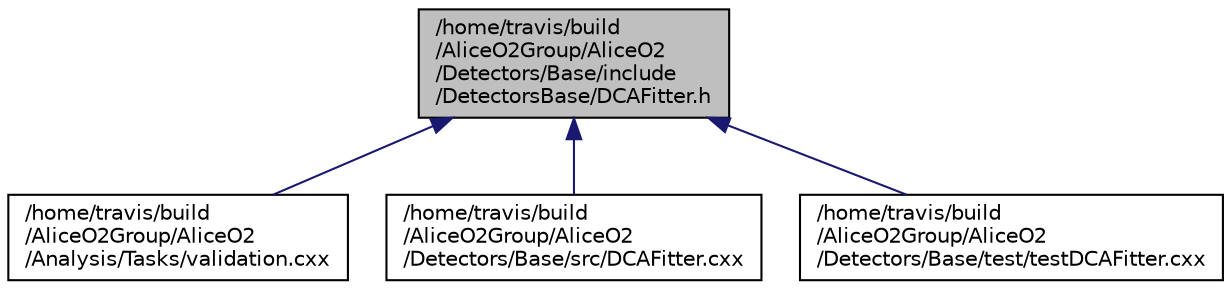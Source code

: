 digraph "/home/travis/build/AliceO2Group/AliceO2/Detectors/Base/include/DetectorsBase/DCAFitter.h"
{
 // INTERACTIVE_SVG=YES
  bgcolor="transparent";
  edge [fontname="Helvetica",fontsize="10",labelfontname="Helvetica",labelfontsize="10"];
  node [fontname="Helvetica",fontsize="10",shape=record];
  Node52 [label="/home/travis/build\l/AliceO2Group/AliceO2\l/Detectors/Base/include\l/DetectorsBase/DCAFitter.h",height=0.2,width=0.4,color="black", fillcolor="grey75", style="filled", fontcolor="black"];
  Node52 -> Node53 [dir="back",color="midnightblue",fontsize="10",style="solid",fontname="Helvetica"];
  Node53 [label="/home/travis/build\l/AliceO2Group/AliceO2\l/Analysis/Tasks/validation.cxx",height=0.2,width=0.4,color="black",URL="$dd/d1b/validation_8cxx.html"];
  Node52 -> Node54 [dir="back",color="midnightblue",fontsize="10",style="solid",fontname="Helvetica"];
  Node54 [label="/home/travis/build\l/AliceO2Group/AliceO2\l/Detectors/Base/src/DCAFitter.cxx",height=0.2,width=0.4,color="black",URL="$d1/d51/DCAFitter_8cxx.html",tooltip="Implementations for DCA fitter class. "];
  Node52 -> Node55 [dir="back",color="midnightblue",fontsize="10",style="solid",fontname="Helvetica"];
  Node55 [label="/home/travis/build\l/AliceO2Group/AliceO2\l/Detectors/Base/test/testDCAFitter.cxx",height=0.2,width=0.4,color="black",URL="$db/d87/testDCAFitter_8cxx.html"];
}
